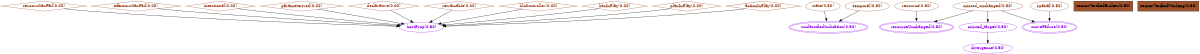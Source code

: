digraph indication {
  size="8,10"
  "sensorsCanFail(0.00)" [shape=diamond,color=sienna,fontcolor=sienna];
  "effectorsCanFail(0.00)" [shape=diamond,color=sienna,fontcolor=sienna];
  "intentional(0.00)" [shape=diamond,color=sienna,fontcolor=sienna];
  "parameterized(0.00)" [shape=diamond,color=sienna,fontcolor=sienna];
  "declarative(0.00)" [shape=diamond,color=sienna,fontcolor=sienna];
  "retrainable(0.00)" [shape=diamond,color=sienna,fontcolor=sienna];
  "hlcController(0.00)" [shape=diamond,color=sienna,fontcolor=sienna];
  "htnInPlay(0.00)" [shape=diamond,color=sienna,fontcolor=sienna];
  "planInPlay(0.00)" [shape=diamond,color=sienna,fontcolor=sienna];
  "actionInPlay(0.00)" [shape=diamond,color=sienna,fontcolor=sienna];
  "hostProp(0.50)" [shape=ellipse,color=purple,fontcolor=purple];
  "state(0.50)" [shape=ellipse,color=sienna,fontcolor=sienna];
  "resource(0.50)" [shape=ellipse,color=sienna,fontcolor=sienna];
  "temporal(0.50)" [shape=ellipse,color=sienna,fontcolor=sienna];
  "spatial(0.50)" [shape=ellipse,color=sienna,fontcolor=sienna];
  "unclassifiedIndication(0.50)" [shape=ellipse,color=purple,peripheries=2,fontcolor=purple];
  "divergence(0.50)" [shape=ellipse,color=purple,fontcolor=purple];
  "missed_target(0.50)" [shape=ellipse,color=purple,fontcolor=purple];
  "missed_unchanged(0.50)" [shape=ellipse,color=sienna,fontcolor=sienna];
  "resourceUnchanged(0.50)" [shape=ellipse,color=purple,peripheries=2,fontcolor=purple];
  "moveFailure(0.50)" [shape=ellipse,color=purple,peripheries=2,fontcolor=purple];
  "sensorVerifiedBroken(0.50)" [shape=rectangle,style=filled,fillcolor=sienna];
  "sensorVerifiedWorking(0.50)" [shape=rectangle,style=filled,fillcolor=sienna];
  "intentional(0.00)" -> "hostProp(0.50)";
  "effectorsCanFail(0.00)" -> "hostProp(0.50)";
  "sensorsCanFail(0.00)" -> "hostProp(0.50)";
  "parameterized(0.00)" -> "hostProp(0.50)";
  "declarative(0.00)" -> "hostProp(0.50)";
  "retrainable(0.00)" -> "hostProp(0.50)";
  "hlcController(0.00)" -> "hostProp(0.50)";
  "htnInPlay(0.00)" -> "hostProp(0.50)";
  "planInPlay(0.00)" -> "hostProp(0.50)";
  "actionInPlay(0.00)" -> "hostProp(0.50)";
  "state(0.50)" -> "unclassifiedIndication(0.50)";
  "temporal(0.50)" -> "unclassifiedIndication(0.50)";
  "missed_target(0.50)" -> "divergence(0.50)";
  "missed_unchanged(0.50)" -> "missed_target(0.50)";
  "resource(0.50)" -> "resourceUnchanged(0.50)";
  "missed_unchanged(0.50)" -> "resourceUnchanged(0.50)";
  "spatial(0.50)" -> "moveFailure(0.50)";
  "missed_unchanged(0.50)" -> "moveFailure(0.50)";
}
